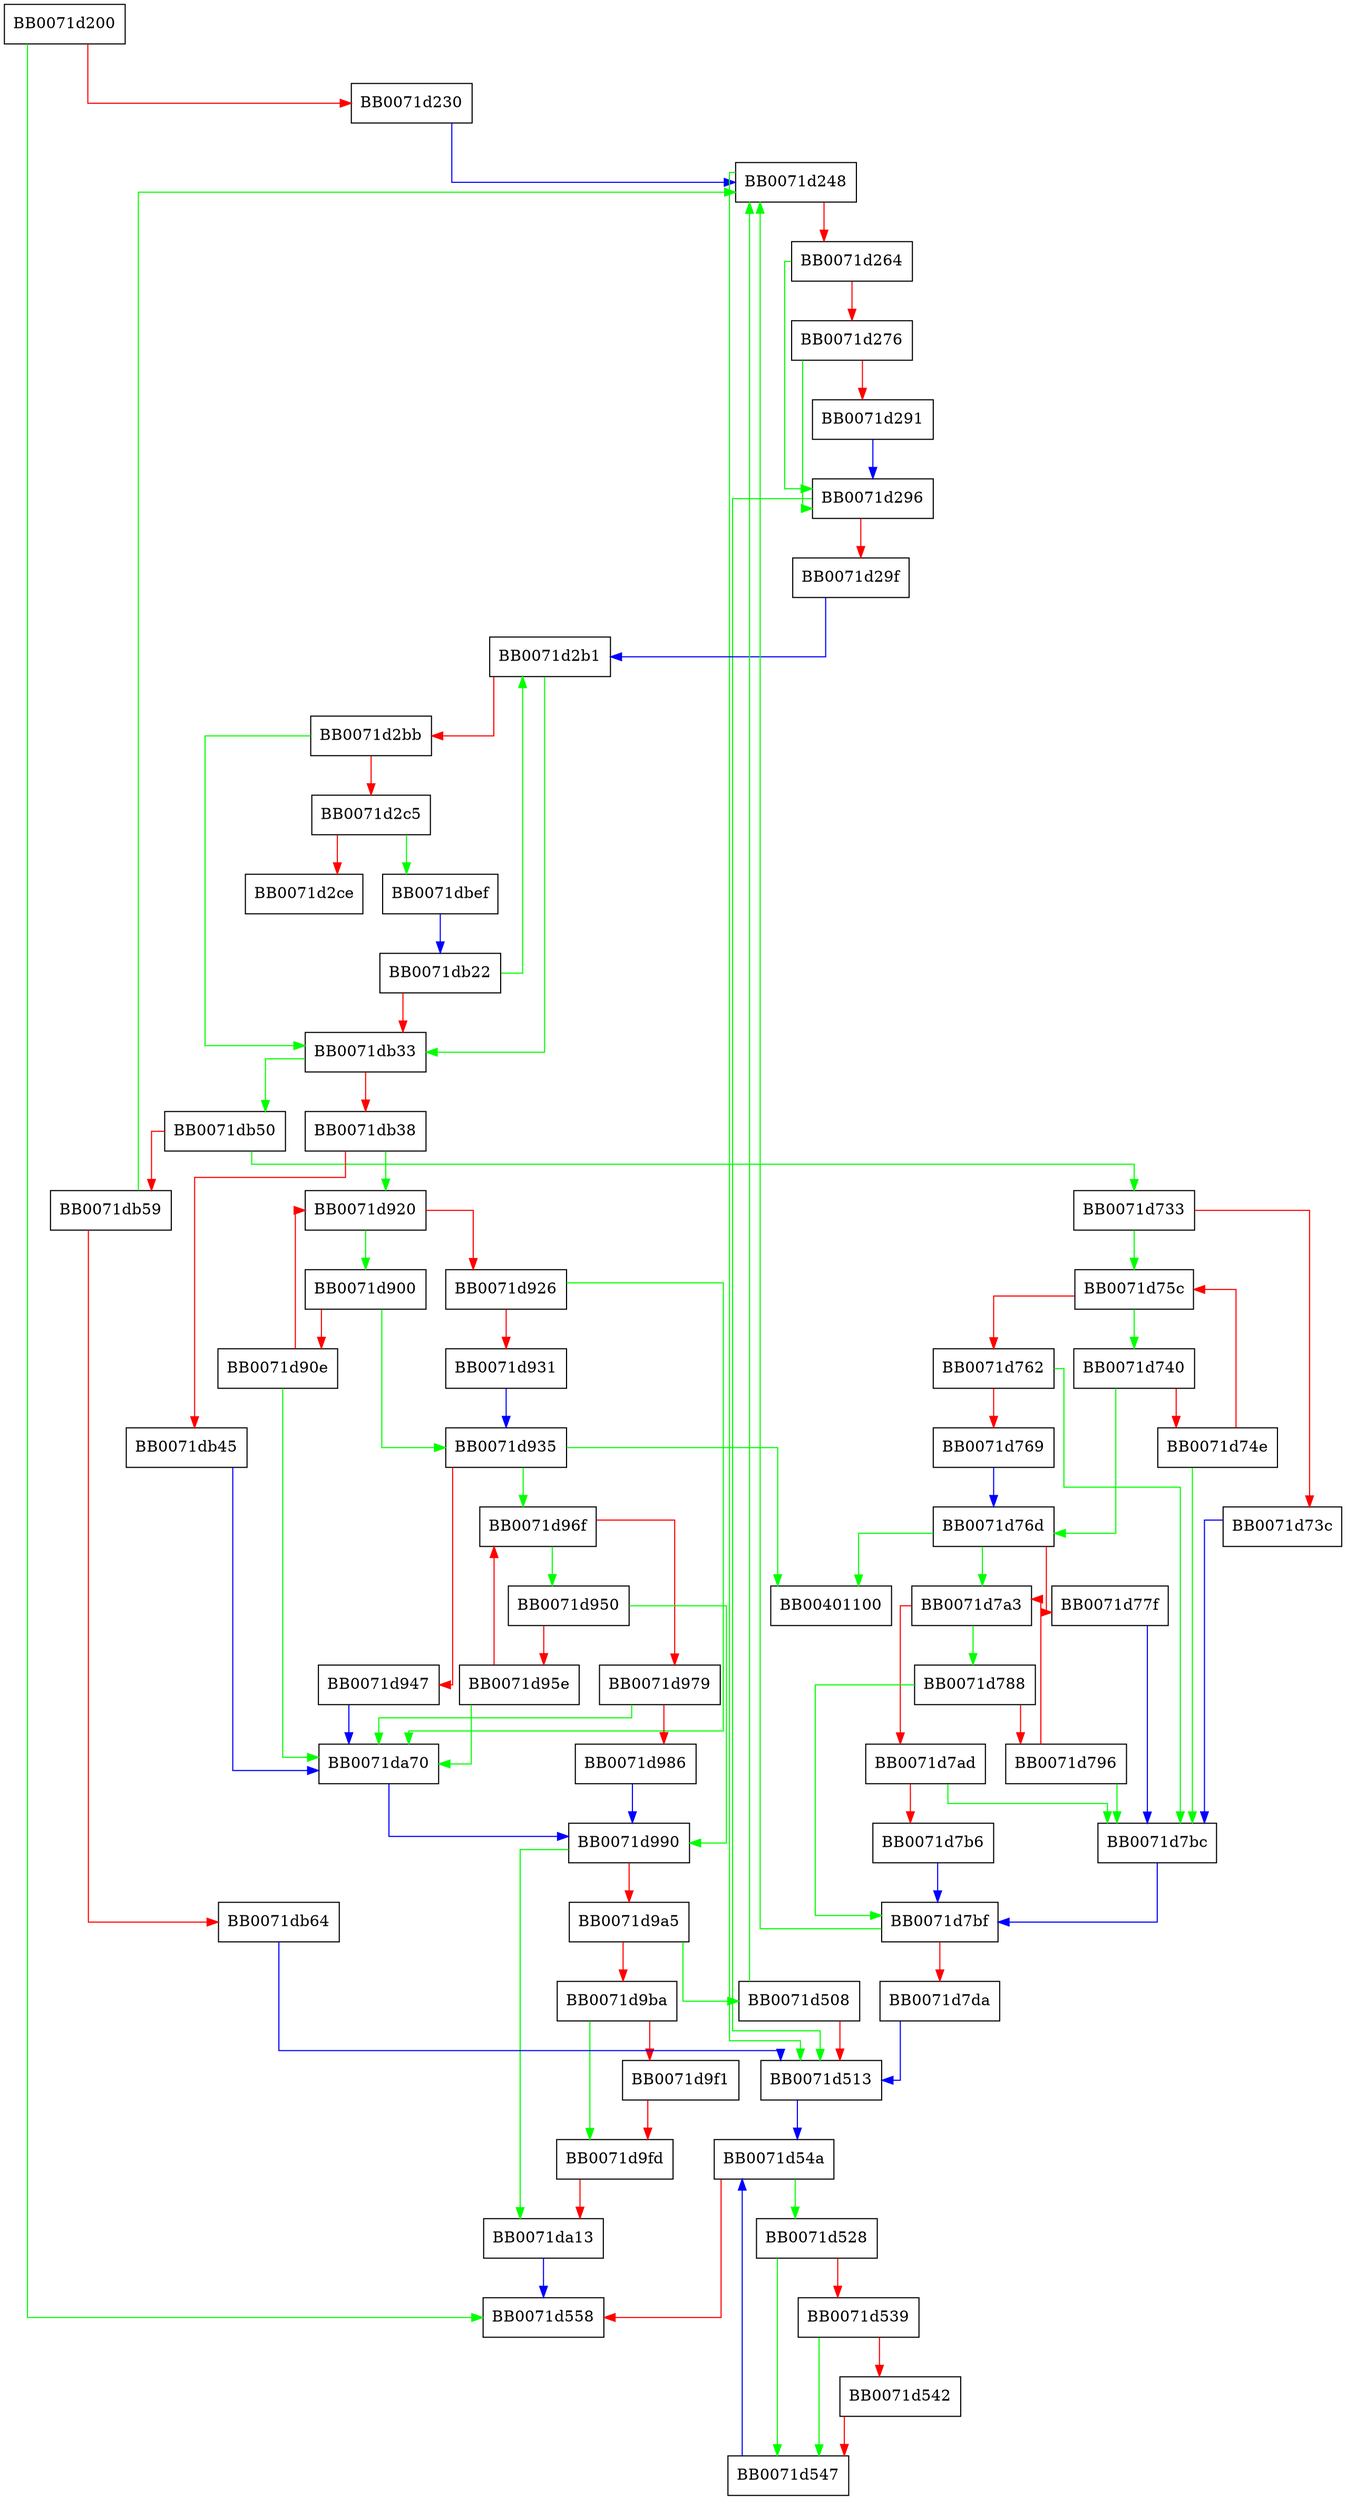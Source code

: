 digraph mime_parse_hdr {
  node [shape="box"];
  graph [splines=ortho];
  BB0071d200 -> BB0071d558 [color="green"];
  BB0071d200 -> BB0071d230 [color="red"];
  BB0071d230 -> BB0071d248 [color="blue"];
  BB0071d248 -> BB0071d513 [color="green"];
  BB0071d248 -> BB0071d264 [color="red"];
  BB0071d264 -> BB0071d296 [color="green"];
  BB0071d264 -> BB0071d276 [color="red"];
  BB0071d276 -> BB0071d296 [color="green"];
  BB0071d276 -> BB0071d291 [color="red"];
  BB0071d291 -> BB0071d296 [color="blue"];
  BB0071d296 -> BB0071d513 [color="green"];
  BB0071d296 -> BB0071d29f [color="red"];
  BB0071d29f -> BB0071d2b1 [color="blue"];
  BB0071d2b1 -> BB0071db33 [color="green"];
  BB0071d2b1 -> BB0071d2bb [color="red"];
  BB0071d2bb -> BB0071db33 [color="green"];
  BB0071d2bb -> BB0071d2c5 [color="red"];
  BB0071d2c5 -> BB0071dbef [color="green"];
  BB0071d2c5 -> BB0071d2ce [color="red"];
  BB0071d508 -> BB0071d248 [color="green"];
  BB0071d508 -> BB0071d513 [color="red"];
  BB0071d513 -> BB0071d54a [color="blue"];
  BB0071d528 -> BB0071d547 [color="green"];
  BB0071d528 -> BB0071d539 [color="red"];
  BB0071d539 -> BB0071d547 [color="green"];
  BB0071d539 -> BB0071d542 [color="red"];
  BB0071d542 -> BB0071d547 [color="red"];
  BB0071d547 -> BB0071d54a [color="blue"];
  BB0071d54a -> BB0071d528 [color="green"];
  BB0071d54a -> BB0071d558 [color="red"];
  BB0071d733 -> BB0071d75c [color="green"];
  BB0071d733 -> BB0071d73c [color="red"];
  BB0071d73c -> BB0071d7bc [color="blue"];
  BB0071d740 -> BB0071d76d [color="green"];
  BB0071d740 -> BB0071d74e [color="red"];
  BB0071d74e -> BB0071d7bc [color="green"];
  BB0071d74e -> BB0071d75c [color="red"];
  BB0071d75c -> BB0071d740 [color="green"];
  BB0071d75c -> BB0071d762 [color="red"];
  BB0071d762 -> BB0071d7bc [color="green"];
  BB0071d762 -> BB0071d769 [color="red"];
  BB0071d769 -> BB0071d76d [color="blue"];
  BB0071d76d -> BB00401100 [color="green"];
  BB0071d76d -> BB0071d7a3 [color="green"];
  BB0071d76d -> BB0071d77f [color="red"];
  BB0071d77f -> BB0071d7bc [color="blue"];
  BB0071d788 -> BB0071d7bf [color="green"];
  BB0071d788 -> BB0071d796 [color="red"];
  BB0071d796 -> BB0071d7bc [color="green"];
  BB0071d796 -> BB0071d7a3 [color="red"];
  BB0071d7a3 -> BB0071d788 [color="green"];
  BB0071d7a3 -> BB0071d7ad [color="red"];
  BB0071d7ad -> BB0071d7bc [color="green"];
  BB0071d7ad -> BB0071d7b6 [color="red"];
  BB0071d7b6 -> BB0071d7bf [color="blue"];
  BB0071d7bc -> BB0071d7bf [color="blue"];
  BB0071d7bf -> BB0071d248 [color="green"];
  BB0071d7bf -> BB0071d7da [color="red"];
  BB0071d7da -> BB0071d513 [color="blue"];
  BB0071d900 -> BB0071d935 [color="green"];
  BB0071d900 -> BB0071d90e [color="red"];
  BB0071d90e -> BB0071da70 [color="green"];
  BB0071d90e -> BB0071d920 [color="red"];
  BB0071d920 -> BB0071d900 [color="green"];
  BB0071d920 -> BB0071d926 [color="red"];
  BB0071d926 -> BB0071da70 [color="green"];
  BB0071d926 -> BB0071d931 [color="red"];
  BB0071d931 -> BB0071d935 [color="blue"];
  BB0071d935 -> BB00401100 [color="green"];
  BB0071d935 -> BB0071d96f [color="green"];
  BB0071d935 -> BB0071d947 [color="red"];
  BB0071d947 -> BB0071da70 [color="blue"];
  BB0071d950 -> BB0071d990 [color="green"];
  BB0071d950 -> BB0071d95e [color="red"];
  BB0071d95e -> BB0071da70 [color="green"];
  BB0071d95e -> BB0071d96f [color="red"];
  BB0071d96f -> BB0071d950 [color="green"];
  BB0071d96f -> BB0071d979 [color="red"];
  BB0071d979 -> BB0071da70 [color="green"];
  BB0071d979 -> BB0071d986 [color="red"];
  BB0071d986 -> BB0071d990 [color="blue"];
  BB0071d990 -> BB0071da13 [color="green"];
  BB0071d990 -> BB0071d9a5 [color="red"];
  BB0071d9a5 -> BB0071d508 [color="green"];
  BB0071d9a5 -> BB0071d9ba [color="red"];
  BB0071d9ba -> BB0071d9fd [color="green"];
  BB0071d9ba -> BB0071d9f1 [color="red"];
  BB0071d9f1 -> BB0071d9fd [color="red"];
  BB0071d9fd -> BB0071da13 [color="red"];
  BB0071da13 -> BB0071d558 [color="blue"];
  BB0071da70 -> BB0071d990 [color="blue"];
  BB0071db22 -> BB0071d2b1 [color="green"];
  BB0071db22 -> BB0071db33 [color="red"];
  BB0071db33 -> BB0071db50 [color="green"];
  BB0071db33 -> BB0071db38 [color="red"];
  BB0071db38 -> BB0071d920 [color="green"];
  BB0071db38 -> BB0071db45 [color="red"];
  BB0071db45 -> BB0071da70 [color="blue"];
  BB0071db50 -> BB0071d733 [color="green"];
  BB0071db50 -> BB0071db59 [color="red"];
  BB0071db59 -> BB0071d248 [color="green"];
  BB0071db59 -> BB0071db64 [color="red"];
  BB0071db64 -> BB0071d513 [color="blue"];
  BB0071dbef -> BB0071db22 [color="blue"];
}